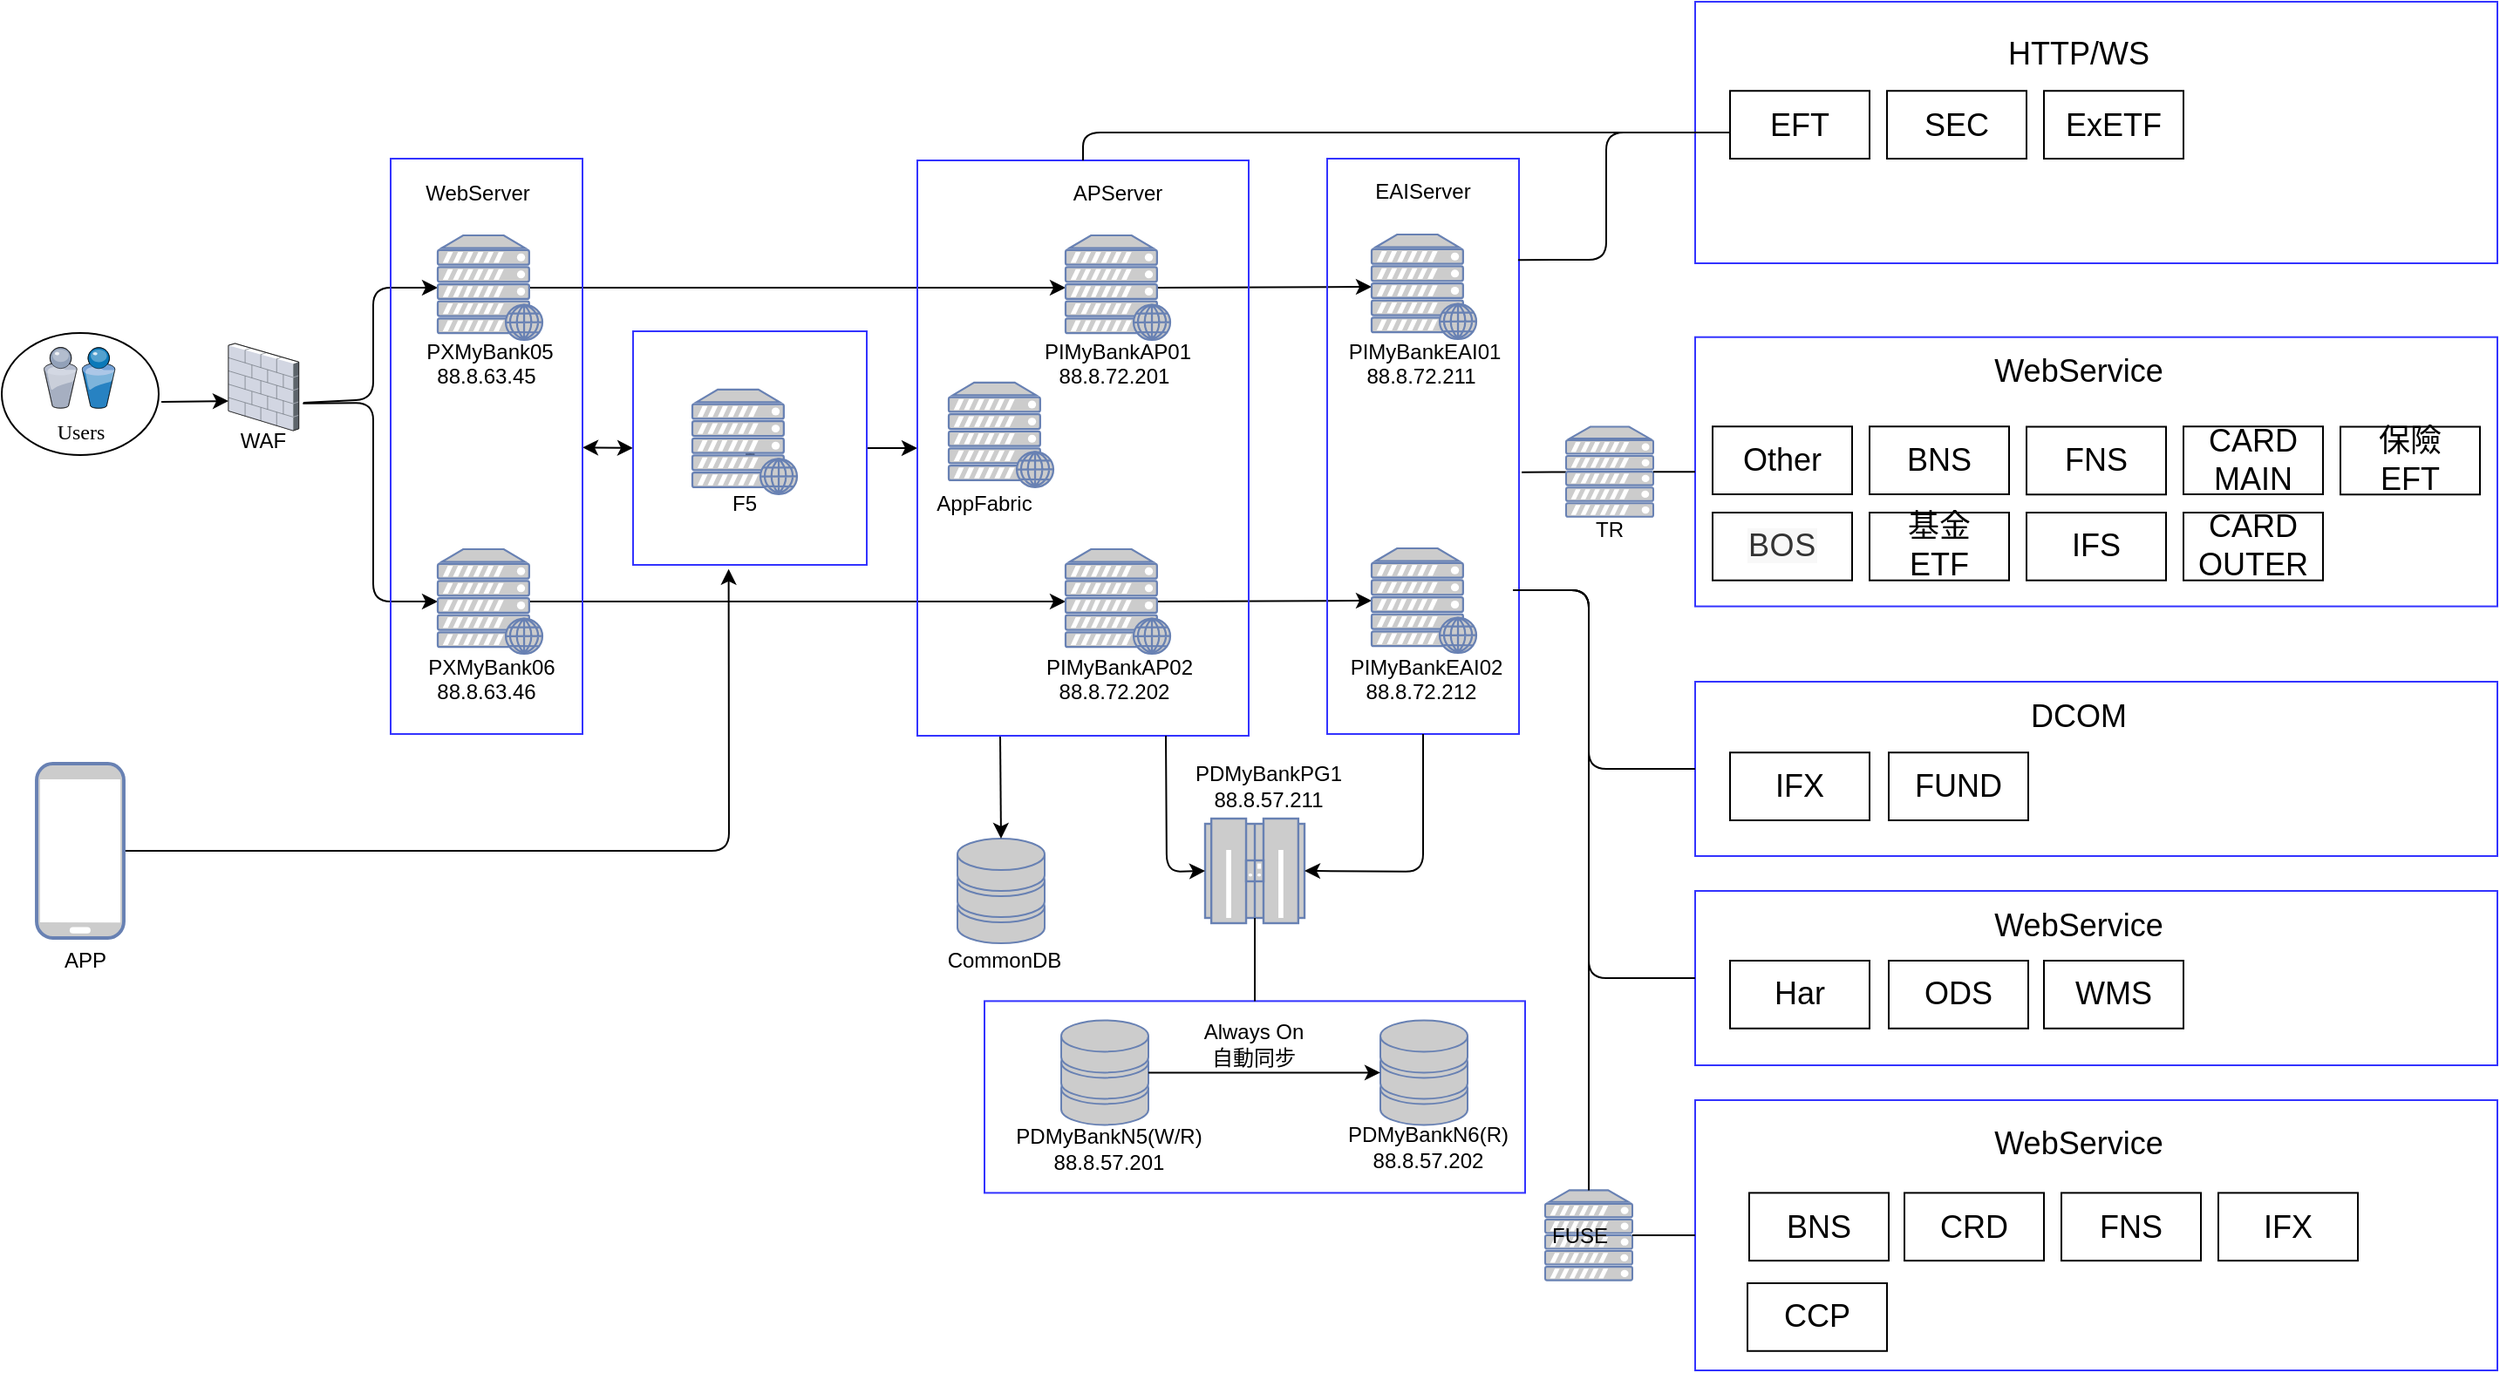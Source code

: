 <mxfile version="14.6.13" type="device"><diagram id="ca4-3KPYzPScdb07qk_7" name="架構圖"><mxGraphModel dx="517" dy="1234" grid="1" gridSize="10" guides="1" tooltips="1" connect="1" arrows="1" fold="1" page="1" pageScale="1" pageWidth="1100" pageHeight="850" background="none" math="0" shadow="0"><root><mxCell id="0"/><mxCell id="1" parent="0"/><mxCell id="9fuYJm-HqFPX96qN4TvZ-7" value="" style="group" parent="1" vertex="1" connectable="0"><mxGeometry x="10" y="-605" width="90" height="70" as="geometry"/></mxCell><mxCell id="9fuYJm-HqFPX96qN4TvZ-1" value="" style="ellipse;whiteSpace=wrap;html=1;rounded=0;shadow=0;comic=0;strokeWidth=1;fontFamily=Verdana;" parent="9fuYJm-HqFPX96qN4TvZ-7" vertex="1"><mxGeometry width="90" height="70" as="geometry"/></mxCell><mxCell id="9fuYJm-HqFPX96qN4TvZ-2" value="Users" style="verticalLabelPosition=bottom;aspect=fixed;html=1;verticalAlign=top;strokeColor=none;shape=mxgraph.citrix.users;rounded=0;shadow=0;comic=0;fontFamily=Verdana;" parent="9fuYJm-HqFPX96qN4TvZ-7" vertex="1"><mxGeometry x="24.085" y="8.298" width="40.88" height="34.859" as="geometry"/></mxCell><mxCell id="EtB4GabZAlz10jmlGx-j-17" value="" style="endArrow=classic;html=1;exitX=1.017;exitY=0.564;exitDx=0;exitDy=0;exitPerimeter=0;" parent="1" source="9fuYJm-HqFPX96qN4TvZ-1" edge="1"><mxGeometry width="50" height="50" relative="1" as="geometry"><mxPoint x="110" y="-564" as="sourcePoint"/><mxPoint x="140" y="-566" as="targetPoint"/></mxGeometry></mxCell><mxCell id="z0o8MMnJ5q1wdeG9V6vi-1" value="" style="endArrow=classic;html=1;entryX=0;entryY=0.5;entryDx=0;entryDy=0;entryPerimeter=0;exitX=1.058;exitY=0.687;exitDx=0;exitDy=0;exitPerimeter=0;" parent="1" edge="1"><mxGeometry width="50" height="50" relative="1" as="geometry"><mxPoint x="182.669" y="-564.65" as="sourcePoint"/><mxPoint x="260" y="-451" as="targetPoint"/><Array as="points"><mxPoint x="223" y="-565"/><mxPoint x="223" y="-495"/><mxPoint x="223" y="-451"/></Array></mxGeometry></mxCell><mxCell id="z0o8MMnJ5q1wdeG9V6vi-2" value="" style="endArrow=classic;html=1;entryX=0;entryY=0.5;entryDx=0;entryDy=0;entryPerimeter=0;" parent="1" target="9fuYJm-HqFPX96qN4TvZ-5" edge="1"><mxGeometry width="50" height="50" relative="1" as="geometry"><mxPoint x="183" y="-565" as="sourcePoint"/><mxPoint x="563" y="-495" as="targetPoint"/><Array as="points"><mxPoint x="223" y="-567"/><mxPoint x="223" y="-631"/></Array></mxGeometry></mxCell><mxCell id="z0o8MMnJ5q1wdeG9V6vi-3" value="" style="endArrow=classic;html=1;exitX=0.88;exitY=0.5;exitDx=0;exitDy=0;exitPerimeter=0;" parent="1" source="9fuYJm-HqFPX96qN4TvZ-5" target="EtB4GabZAlz10jmlGx-j-10" edge="1"><mxGeometry width="50" height="50" relative="1" as="geometry"><mxPoint x="323" y="-633" as="sourcePoint"/><mxPoint x="393" y="-625" as="targetPoint"/></mxGeometry></mxCell><mxCell id="z0o8MMnJ5q1wdeG9V6vi-4" value="" style="endArrow=classic;html=1;exitX=0.88;exitY=0.5;exitDx=0;exitDy=0;exitPerimeter=0;" parent="1" source="9fuYJm-HqFPX96qN4TvZ-6" target="EtB4GabZAlz10jmlGx-j-14" edge="1"><mxGeometry width="50" height="50" relative="1" as="geometry"><mxPoint x="513" y="-477" as="sourcePoint"/><mxPoint x="563" y="-527" as="targetPoint"/></mxGeometry></mxCell><mxCell id="z0o8MMnJ5q1wdeG9V6vi-32" value="" style="group" parent="1" vertex="1" connectable="0"><mxGeometry x="233" y="-705" width="110" height="330" as="geometry"/></mxCell><mxCell id="EtB4GabZAlz10jmlGx-j-4" value="" style="group" parent="z0o8MMnJ5q1wdeG9V6vi-32" vertex="1" connectable="0"><mxGeometry x="12" y="44" width="90" height="95" as="geometry"/></mxCell><mxCell id="9fuYJm-HqFPX96qN4TvZ-5" value="" style="fontColor=#0066CC;verticalAlign=top;verticalLabelPosition=bottom;labelPosition=center;align=center;html=1;outlineConnect=0;fillColor=#CCCCCC;strokeColor=#6881B3;gradientColor=none;gradientDirection=north;strokeWidth=2;shape=mxgraph.networks.web_server;" parent="EtB4GabZAlz10jmlGx-j-4" vertex="1"><mxGeometry x="15" width="60" height="60" as="geometry"/></mxCell><mxCell id="EtB4GabZAlz10jmlGx-j-2" value="PXMyBank05" style="text;html=1;strokeColor=none;fillColor=none;align=center;verticalAlign=middle;whiteSpace=wrap;rounded=0;" parent="EtB4GabZAlz10jmlGx-j-4" vertex="1"><mxGeometry y="57" width="90" height="20" as="geometry"/></mxCell><mxCell id="EtB4GabZAlz10jmlGx-j-3" value="88.8.63.45" style="text;html=1;strokeColor=none;fillColor=none;align=center;verticalAlign=middle;whiteSpace=wrap;rounded=0;" parent="EtB4GabZAlz10jmlGx-j-4" vertex="1"><mxGeometry x="8" y="71" width="70" height="20" as="geometry"/></mxCell><mxCell id="EtB4GabZAlz10jmlGx-j-8" value="" style="group" parent="z0o8MMnJ5q1wdeG9V6vi-32" vertex="1" connectable="0"><mxGeometry x="15" y="224" width="83" height="92" as="geometry"/></mxCell><mxCell id="9fuYJm-HqFPX96qN4TvZ-6" value="" style="fontColor=#0066CC;verticalAlign=top;verticalLabelPosition=bottom;labelPosition=center;align=center;html=1;outlineConnect=0;fillColor=#CCCCCC;strokeColor=#6881B3;gradientColor=none;gradientDirection=north;strokeWidth=2;shape=mxgraph.networks.web_server;" parent="EtB4GabZAlz10jmlGx-j-8" vertex="1"><mxGeometry x="12" width="60" height="60" as="geometry"/></mxCell><mxCell id="EtB4GabZAlz10jmlGx-j-6" value="PXMyBank06" style="text;html=1;strokeColor=none;fillColor=none;align=center;verticalAlign=middle;whiteSpace=wrap;rounded=0;" parent="EtB4GabZAlz10jmlGx-j-8" vertex="1"><mxGeometry x="3" y="58" width="80" height="20" as="geometry"/></mxCell><mxCell id="EtB4GabZAlz10jmlGx-j-7" value="88.8.63.46" style="text;html=1;strokeColor=none;fillColor=none;align=center;verticalAlign=middle;whiteSpace=wrap;rounded=0;" parent="EtB4GabZAlz10jmlGx-j-8" vertex="1"><mxGeometry y="72" width="80" height="20" as="geometry"/></mxCell><mxCell id="z0o8MMnJ5q1wdeG9V6vi-8" value="WebServer" style="text;html=1;strokeColor=none;fillColor=none;align=center;verticalAlign=middle;whiteSpace=wrap;rounded=0;" parent="z0o8MMnJ5q1wdeG9V6vi-32" vertex="1"><mxGeometry x="30" y="10" width="40" height="20" as="geometry"/></mxCell><mxCell id="z0o8MMnJ5q1wdeG9V6vi-38" value="" style="group" parent="1" vertex="1" connectable="0"><mxGeometry x="558" y="-315" width="50" height="80" as="geometry"/></mxCell><mxCell id="z0o8MMnJ5q1wdeG9V6vi-39" value="" style="fontColor=#0066CC;verticalAlign=top;verticalLabelPosition=bottom;labelPosition=center;align=center;html=1;outlineConnect=0;fillColor=#CCCCCC;strokeColor=#6881B3;gradientColor=none;gradientDirection=north;strokeWidth=2;shape=mxgraph.networks.storage;" parent="z0o8MMnJ5q1wdeG9V6vi-38" vertex="1"><mxGeometry width="50" height="60" as="geometry"/></mxCell><mxCell id="z0o8MMnJ5q1wdeG9V6vi-40" value="CommonDB" style="text;html=1;strokeColor=none;fillColor=none;align=center;verticalAlign=middle;whiteSpace=wrap;rounded=0;" parent="z0o8MMnJ5q1wdeG9V6vi-38" vertex="1"><mxGeometry x="7" y="60" width="40" height="20" as="geometry"/></mxCell><mxCell id="z0o8MMnJ5q1wdeG9V6vi-42" value="" style="endArrow=classic;html=1;exitX=0.25;exitY=1;exitDx=0;exitDy=0;entryX=0.5;entryY=0;entryDx=0;entryDy=0;entryPerimeter=0;" parent="1" source="z0o8MMnJ5q1wdeG9V6vi-69" target="z0o8MMnJ5q1wdeG9V6vi-39" edge="1"><mxGeometry width="50" height="50" relative="1" as="geometry"><mxPoint x="622.5" y="-375" as="sourcePoint"/><mxPoint x="685" y="-335" as="targetPoint"/></mxGeometry></mxCell><mxCell id="z0o8MMnJ5q1wdeG9V6vi-55" value="" style="endArrow=classic;html=1;exitX=1;exitY=0.5;exitDx=0;exitDy=0;exitPerimeter=0;entryX=0.409;entryY=1.018;entryDx=0;entryDy=0;entryPerimeter=0;" parent="1" source="z0o8MMnJ5q1wdeG9V6vi-33" target="z0o8MMnJ5q1wdeG9V6vi-53" edge="1"><mxGeometry width="50" height="50" relative="1" as="geometry"><mxPoint x="163" y="-765" as="sourcePoint"/><mxPoint x="543" y="-475" as="targetPoint"/><Array as="points"><mxPoint x="427" y="-308"/></Array></mxGeometry></mxCell><mxCell id="z0o8MMnJ5q1wdeG9V6vi-58" value="" style="endArrow=classic;startArrow=classic;html=1;entryX=0;entryY=0.5;entryDx=0;entryDy=0;" parent="1" source="z0o8MMnJ5q1wdeG9V6vi-7" target="z0o8MMnJ5q1wdeG9V6vi-53" edge="1"><mxGeometry width="50" height="50" relative="1" as="geometry"><mxPoint x="383" y="-715" as="sourcePoint"/><mxPoint x="223" y="-305" as="targetPoint"/></mxGeometry></mxCell><mxCell id="z0o8MMnJ5q1wdeG9V6vi-63" value="" style="group" parent="1" vertex="1" connectable="0"><mxGeometry x="30" y="-358" width="50" height="123" as="geometry"/></mxCell><mxCell id="z0o8MMnJ5q1wdeG9V6vi-33" value="" style="fontColor=#0066CC;verticalAlign=top;verticalLabelPosition=bottom;labelPosition=center;align=center;html=1;outlineConnect=0;fillColor=#CCCCCC;strokeColor=#6881B3;gradientColor=none;gradientDirection=north;strokeWidth=2;shape=mxgraph.networks.mobile;" parent="z0o8MMnJ5q1wdeG9V6vi-63" vertex="1"><mxGeometry width="50" height="100" as="geometry"/></mxCell><mxCell id="z0o8MMnJ5q1wdeG9V6vi-62" value="APP" style="text;html=1;strokeColor=none;fillColor=none;align=center;verticalAlign=middle;whiteSpace=wrap;rounded=0;" parent="z0o8MMnJ5q1wdeG9V6vi-63" vertex="1"><mxGeometry x="8" y="103" width="40" height="20" as="geometry"/></mxCell><mxCell id="z0o8MMnJ5q1wdeG9V6vi-7" value="" style="rounded=0;whiteSpace=wrap;html=1;fillColor=none;strokeColor=#3333FF;" parent="1" vertex="1"><mxGeometry x="233" y="-705" width="110" height="330" as="geometry"/></mxCell><mxCell id="z0o8MMnJ5q1wdeG9V6vi-66" value="" style="endArrow=classic;html=1;exitX=0.88;exitY=0.5;exitDx=0;exitDy=0;exitPerimeter=0;entryX=0;entryY=0.5;entryDx=0;entryDy=0;entryPerimeter=0;" parent="1" source="EtB4GabZAlz10jmlGx-j-10" target="z0o8MMnJ5q1wdeG9V6vi-44" edge="1"><mxGeometry width="50" height="50" relative="1" as="geometry"><mxPoint x="724.96" y="-624.91" as="sourcePoint"/><mxPoint x="835" y="-625" as="targetPoint"/></mxGeometry></mxCell><mxCell id="z0o8MMnJ5q1wdeG9V6vi-68" value="" style="endArrow=classic;html=1;exitX=0.88;exitY=0.5;exitDx=0;exitDy=0;exitPerimeter=0;entryX=0;entryY=0.5;entryDx=0;entryDy=0;entryPerimeter=0;" parent="1" source="EtB4GabZAlz10jmlGx-j-14" target="z0o8MMnJ5q1wdeG9V6vi-48" edge="1"><mxGeometry width="50" height="50" relative="1" as="geometry"><mxPoint x="725" y="-475" as="sourcePoint"/><mxPoint x="775" y="-525" as="targetPoint"/></mxGeometry></mxCell><mxCell id="z0o8MMnJ5q1wdeG9V6vi-72" value="" style="group" parent="1" vertex="1" connectable="0"><mxGeometry x="770" y="-705" width="110" height="330" as="geometry"/></mxCell><mxCell id="z0o8MMnJ5q1wdeG9V6vi-43" value="" style="group" parent="z0o8MMnJ5q1wdeG9V6vi-72" vertex="1" connectable="0"><mxGeometry x="10.5" y="43.5" width="90" height="95" as="geometry"/></mxCell><mxCell id="z0o8MMnJ5q1wdeG9V6vi-44" value="" style="fontColor=#0066CC;verticalAlign=top;verticalLabelPosition=bottom;labelPosition=center;align=center;html=1;outlineConnect=0;fillColor=#CCCCCC;strokeColor=#6881B3;gradientColor=none;gradientDirection=north;strokeWidth=2;shape=mxgraph.networks.web_server;" parent="z0o8MMnJ5q1wdeG9V6vi-43" vertex="1"><mxGeometry x="15" width="60" height="60" as="geometry"/></mxCell><mxCell id="z0o8MMnJ5q1wdeG9V6vi-45" value="PIMyBankEAI01" style="text;html=1;strokeColor=none;fillColor=none;align=center;verticalAlign=middle;whiteSpace=wrap;rounded=0;" parent="z0o8MMnJ5q1wdeG9V6vi-43" vertex="1"><mxGeometry y="57" width="90" height="20" as="geometry"/></mxCell><mxCell id="z0o8MMnJ5q1wdeG9V6vi-46" value="88.8.72.211" style="text;html=1;strokeColor=none;fillColor=none;align=center;verticalAlign=middle;whiteSpace=wrap;rounded=0;" parent="z0o8MMnJ5q1wdeG9V6vi-43" vertex="1"><mxGeometry x="8" y="71" width="70" height="20" as="geometry"/></mxCell><mxCell id="z0o8MMnJ5q1wdeG9V6vi-47" value="" style="group" parent="z0o8MMnJ5q1wdeG9V6vi-72" vertex="1" connectable="0"><mxGeometry x="13.5" y="223.5" width="83" height="92" as="geometry"/></mxCell><mxCell id="z0o8MMnJ5q1wdeG9V6vi-48" value="" style="fontColor=#0066CC;verticalAlign=top;verticalLabelPosition=bottom;labelPosition=center;align=center;html=1;outlineConnect=0;fillColor=#CCCCCC;strokeColor=#6881B3;gradientColor=none;gradientDirection=north;strokeWidth=2;shape=mxgraph.networks.web_server;" parent="z0o8MMnJ5q1wdeG9V6vi-47" vertex="1"><mxGeometry x="12" width="60" height="60" as="geometry"/></mxCell><mxCell id="z0o8MMnJ5q1wdeG9V6vi-49" value="PIMyBankEAI02" style="text;html=1;strokeColor=none;fillColor=none;align=center;verticalAlign=middle;whiteSpace=wrap;rounded=0;" parent="z0o8MMnJ5q1wdeG9V6vi-47" vertex="1"><mxGeometry x="3" y="58" width="80" height="20" as="geometry"/></mxCell><mxCell id="z0o8MMnJ5q1wdeG9V6vi-50" value="88.8.72.212" style="text;html=1;strokeColor=none;fillColor=none;align=center;verticalAlign=middle;whiteSpace=wrap;rounded=0;" parent="z0o8MMnJ5q1wdeG9V6vi-47" vertex="1"><mxGeometry y="72" width="80" height="20" as="geometry"/></mxCell><mxCell id="z0o8MMnJ5q1wdeG9V6vi-52" value="EAIServer" style="text;html=1;strokeColor=none;fillColor=none;align=center;verticalAlign=middle;whiteSpace=wrap;rounded=0;" parent="z0o8MMnJ5q1wdeG9V6vi-72" vertex="1"><mxGeometry x="35" y="8.5" width="40" height="20" as="geometry"/></mxCell><mxCell id="z0o8MMnJ5q1wdeG9V6vi-71" value="" style="rounded=0;whiteSpace=wrap;html=1;strokeColor=#3333FF;fillColor=none;" parent="z0o8MMnJ5q1wdeG9V6vi-72" vertex="1"><mxGeometry width="110" height="330" as="geometry"/></mxCell><mxCell id="z0o8MMnJ5q1wdeG9V6vi-76" value="" style="group" parent="1" vertex="1" connectable="0"><mxGeometry x="140" y="-599" width="40.33" height="66" as="geometry"/></mxCell><mxCell id="z0o8MMnJ5q1wdeG9V6vi-75" value="" style="verticalLabelPosition=bottom;aspect=fixed;html=1;verticalAlign=top;strokeColor=none;align=center;outlineConnect=0;shape=mxgraph.citrix.firewall;fillColor=none;" parent="z0o8MMnJ5q1wdeG9V6vi-76" vertex="1"><mxGeometry width="40.33" height="50" as="geometry"/></mxCell><mxCell id="EtB4GabZAlz10jmlGx-j-1" value="WAF" style="text;html=1;strokeColor=none;fillColor=none;align=center;verticalAlign=middle;whiteSpace=wrap;rounded=0;" parent="z0o8MMnJ5q1wdeG9V6vi-76" vertex="1"><mxGeometry x="0.33" y="46" width="40" height="20" as="geometry"/></mxCell><mxCell id="z0o8MMnJ5q1wdeG9V6vi-77" value="" style="endArrow=classic;html=1;exitX=1;exitY=0.5;exitDx=0;exitDy=0;entryX=0;entryY=0.5;entryDx=0;entryDy=0;" parent="1" source="z0o8MMnJ5q1wdeG9V6vi-53" target="z0o8MMnJ5q1wdeG9V6vi-69" edge="1"><mxGeometry width="50" height="50" relative="1" as="geometry"><mxPoint x="546" y="-540" as="sourcePoint"/><mxPoint x="442" y="-295" as="targetPoint"/></mxGeometry></mxCell><mxCell id="EtB4GabZAlz10jmlGx-j-9" value="" style="group" parent="1" vertex="1" connectable="0"><mxGeometry x="605" y="-661" width="90" height="95" as="geometry"/></mxCell><mxCell id="EtB4GabZAlz10jmlGx-j-10" value="" style="fontColor=#0066CC;verticalAlign=top;verticalLabelPosition=bottom;labelPosition=center;align=center;html=1;outlineConnect=0;fillColor=#CCCCCC;strokeColor=#6881B3;gradientColor=none;gradientDirection=north;strokeWidth=2;shape=mxgraph.networks.web_server;" parent="EtB4GabZAlz10jmlGx-j-9" vertex="1"><mxGeometry x="15" width="60" height="60" as="geometry"/></mxCell><mxCell id="EtB4GabZAlz10jmlGx-j-11" value="PIMyBankAP01&lt;br&gt;" style="text;html=1;strokeColor=none;fillColor=none;align=center;verticalAlign=middle;whiteSpace=wrap;rounded=0;" parent="EtB4GabZAlz10jmlGx-j-9" vertex="1"><mxGeometry y="57" width="90" height="20" as="geometry"/></mxCell><mxCell id="EtB4GabZAlz10jmlGx-j-12" value="88.8.72.201" style="text;html=1;strokeColor=none;fillColor=none;align=center;verticalAlign=middle;whiteSpace=wrap;rounded=0;" parent="EtB4GabZAlz10jmlGx-j-9" vertex="1"><mxGeometry x="8" y="71" width="70" height="20" as="geometry"/></mxCell><mxCell id="EtB4GabZAlz10jmlGx-j-13" value="" style="group" parent="1" vertex="1" connectable="0"><mxGeometry x="608" y="-481" width="83" height="92" as="geometry"/></mxCell><mxCell id="EtB4GabZAlz10jmlGx-j-14" value="" style="fontColor=#0066CC;verticalAlign=top;verticalLabelPosition=bottom;labelPosition=center;align=center;html=1;outlineConnect=0;fillColor=#CCCCCC;strokeColor=#6881B3;gradientColor=none;gradientDirection=north;strokeWidth=2;shape=mxgraph.networks.web_server;" parent="EtB4GabZAlz10jmlGx-j-13" vertex="1"><mxGeometry x="12" width="60" height="60" as="geometry"/></mxCell><mxCell id="EtB4GabZAlz10jmlGx-j-15" value="PIMyBankAP02" style="text;html=1;strokeColor=none;fillColor=none;align=center;verticalAlign=middle;whiteSpace=wrap;rounded=0;" parent="EtB4GabZAlz10jmlGx-j-13" vertex="1"><mxGeometry x="3" y="58" width="80" height="20" as="geometry"/></mxCell><mxCell id="EtB4GabZAlz10jmlGx-j-16" value="88.8.72.202" style="text;html=1;strokeColor=none;fillColor=none;align=center;verticalAlign=middle;whiteSpace=wrap;rounded=0;" parent="EtB4GabZAlz10jmlGx-j-13" vertex="1"><mxGeometry y="72" width="80" height="20" as="geometry"/></mxCell><mxCell id="z0o8MMnJ5q1wdeG9V6vi-10" value="APServer" style="text;html=1;strokeColor=none;fillColor=none;align=center;verticalAlign=middle;whiteSpace=wrap;rounded=0;" parent="1" vertex="1"><mxGeometry x="629.5" y="-695" width="40" height="20" as="geometry"/></mxCell><mxCell id="z0o8MMnJ5q1wdeG9V6vi-69" value="" style="rounded=0;whiteSpace=wrap;html=1;strokeColor=#3333FF;fillColor=none;" parent="1" vertex="1"><mxGeometry x="535" y="-704" width="190" height="330" as="geometry"/></mxCell><mxCell id="z0o8MMnJ5q1wdeG9V6vi-6" value="F5" style="text;html=1;strokeColor=none;fillColor=none;align=center;verticalAlign=middle;whiteSpace=wrap;rounded=0;" parent="1" vertex="1"><mxGeometry x="416" y="-516.62" width="40" height="20" as="geometry"/></mxCell><mxCell id="z0o8MMnJ5q1wdeG9V6vi-28" value="" style="fontColor=#0066CC;verticalAlign=top;verticalLabelPosition=bottom;labelPosition=center;align=center;html=1;outlineConnect=0;fillColor=#CCCCCC;strokeColor=#6881B3;gradientColor=none;gradientDirection=north;strokeWidth=2;shape=mxgraph.networks.web_server;" parent="1" vertex="1"><mxGeometry x="553" y="-576.62" width="60" height="60" as="geometry"/></mxCell><mxCell id="z0o8MMnJ5q1wdeG9V6vi-29" value="AppFabric" style="text;html=1;strokeColor=none;fillColor=none;align=center;verticalAlign=middle;whiteSpace=wrap;rounded=0;" parent="1" vertex="1"><mxGeometry x="542" y="-512.62" width="63" height="12" as="geometry"/></mxCell><mxCell id="z0o8MMnJ5q1wdeG9V6vi-53" value="1" style="whiteSpace=wrap;html=1;aspect=fixed;strokeColor=#3333FF;fillColor=none;" parent="1" vertex="1"><mxGeometry x="372" y="-606" width="134" height="134" as="geometry"/></mxCell><mxCell id="z0o8MMnJ5q1wdeG9V6vi-87" value="" style="fontColor=#0066CC;verticalAlign=top;verticalLabelPosition=bottom;labelPosition=center;align=center;html=1;outlineConnect=0;fillColor=#CCCCCC;strokeColor=#6881B3;gradientColor=none;gradientDirection=north;strokeWidth=2;shape=mxgraph.networks.web_server;" parent="1" vertex="1"><mxGeometry x="406" y="-572.62" width="60" height="60" as="geometry"/></mxCell><mxCell id="z0o8MMnJ5q1wdeG9V6vi-90" value="" style="fontColor=#0066CC;verticalAlign=top;verticalLabelPosition=bottom;labelPosition=center;align=center;html=1;outlineConnect=0;fillColor=#CCCCCC;strokeColor=#6881B3;gradientColor=none;gradientDirection=north;strokeWidth=2;shape=mxgraph.networks.mainframe;" parent="1" vertex="1"><mxGeometry x="700" y="-326.5" width="57" height="60" as="geometry"/></mxCell><mxCell id="z0o8MMnJ5q1wdeG9V6vi-91" value="" style="endArrow=classic;html=1;exitX=0.75;exitY=1;exitDx=0;exitDy=0;entryX=0;entryY=0.5;entryDx=0;entryDy=0;entryPerimeter=0;" parent="1" source="z0o8MMnJ5q1wdeG9V6vi-69" target="z0o8MMnJ5q1wdeG9V6vi-90" edge="1"><mxGeometry width="50" height="50" relative="1" as="geometry"><mxPoint x="772" y="-265" as="sourcePoint"/><mxPoint x="822" y="-315" as="targetPoint"/><Array as="points"><mxPoint x="678" y="-296"/></Array></mxGeometry></mxCell><mxCell id="z0o8MMnJ5q1wdeG9V6vi-94" value="PDMyBankPG1&lt;br&gt;88.8.57.211" style="text;html=1;strokeColor=none;fillColor=none;align=center;verticalAlign=middle;whiteSpace=wrap;rounded=0;" parent="1" vertex="1"><mxGeometry x="703" y="-354.94" width="67" height="20" as="geometry"/></mxCell><mxCell id="z0o8MMnJ5q1wdeG9V6vi-95" value="" style="endArrow=classic;html=1;exitX=0.5;exitY=1;exitDx=0;exitDy=0;entryX=1;entryY=0.5;entryDx=0;entryDy=0;entryPerimeter=0;" parent="1" source="z0o8MMnJ5q1wdeG9V6vi-71" target="z0o8MMnJ5q1wdeG9V6vi-90" edge="1"><mxGeometry width="50" height="50" relative="1" as="geometry"><mxPoint x="892" y="-255" as="sourcePoint"/><mxPoint x="942" y="-305" as="targetPoint"/><Array as="points"><mxPoint x="825" y="-296"/></Array></mxGeometry></mxCell><mxCell id="z0o8MMnJ5q1wdeG9V6vi-101" value="" style="group" parent="1" vertex="1" connectable="0"><mxGeometry x="573.5" y="-221.81" width="310" height="110" as="geometry"/></mxCell><mxCell id="z0o8MMnJ5q1wdeG9V6vi-83" value="" style="fontColor=#0066CC;verticalAlign=top;verticalLabelPosition=bottom;labelPosition=center;align=center;html=1;outlineConnect=0;fillColor=#CCCCCC;strokeColor=#6881B3;gradientColor=none;gradientDirection=north;strokeWidth=2;shape=mxgraph.networks.storage;" parent="z0o8MMnJ5q1wdeG9V6vi-101" vertex="1"><mxGeometry x="44" y="11" width="50" height="60" as="geometry"/></mxCell><mxCell id="z0o8MMnJ5q1wdeG9V6vi-84" value="PDMyBankN5(W/R)&lt;br&gt;88.8.57.201" style="text;html=1;strokeColor=none;fillColor=none;align=center;verticalAlign=middle;whiteSpace=wrap;rounded=0;" parent="z0o8MMnJ5q1wdeG9V6vi-101" vertex="1"><mxGeometry x="51" y="75" width="40" height="20" as="geometry"/></mxCell><mxCell id="z0o8MMnJ5q1wdeG9V6vi-85" value="" style="fontColor=#0066CC;verticalAlign=top;verticalLabelPosition=bottom;labelPosition=center;align=center;html=1;outlineConnect=0;fillColor=#CCCCCC;strokeColor=#6881B3;gradientColor=none;gradientDirection=north;strokeWidth=2;shape=mxgraph.networks.storage;" parent="z0o8MMnJ5q1wdeG9V6vi-101" vertex="1"><mxGeometry x="227" y="11" width="50" height="60" as="geometry"/></mxCell><mxCell id="z0o8MMnJ5q1wdeG9V6vi-86" value="PDMyBankN6(R)&lt;br&gt;88.8.57.202" style="text;html=1;strokeColor=none;fillColor=none;align=center;verticalAlign=middle;whiteSpace=wrap;rounded=0;" parent="z0o8MMnJ5q1wdeG9V6vi-101" vertex="1"><mxGeometry x="234" y="74" width="40" height="20" as="geometry"/></mxCell><mxCell id="z0o8MMnJ5q1wdeG9V6vi-98" value="" style="endArrow=classic;html=1;entryX=0;entryY=0.5;entryDx=0;entryDy=0;entryPerimeter=0;exitX=1;exitY=0.5;exitDx=0;exitDy=0;exitPerimeter=0;" parent="z0o8MMnJ5q1wdeG9V6vi-101" source="z0o8MMnJ5q1wdeG9V6vi-83" target="z0o8MMnJ5q1wdeG9V6vi-85" edge="1"><mxGeometry width="50" height="50" relative="1" as="geometry"><mxPoint x="-51" y="110" as="sourcePoint"/><mxPoint x="-1" y="60" as="targetPoint"/></mxGeometry></mxCell><mxCell id="z0o8MMnJ5q1wdeG9V6vi-99" value="Always On&lt;br&gt;自動同步" style="text;html=1;strokeColor=none;fillColor=none;align=center;verticalAlign=middle;whiteSpace=wrap;rounded=0;" parent="z0o8MMnJ5q1wdeG9V6vi-101" vertex="1"><mxGeometry x="114.5" y="15" width="80" height="20" as="geometry"/></mxCell><mxCell id="z0o8MMnJ5q1wdeG9V6vi-100" value="" style="rounded=0;whiteSpace=wrap;html=1;strokeColor=#3333FF;fillColor=none;" parent="z0o8MMnJ5q1wdeG9V6vi-101" vertex="1"><mxGeometry width="310" height="110" as="geometry"/></mxCell><mxCell id="z0o8MMnJ5q1wdeG9V6vi-102" value="" style="endArrow=none;html=1;entryX=0.5;entryY=0.95;entryDx=0;entryDy=0;entryPerimeter=0;exitX=0.5;exitY=0;exitDx=0;exitDy=0;" parent="1" source="z0o8MMnJ5q1wdeG9V6vi-100" target="z0o8MMnJ5q1wdeG9V6vi-90" edge="1"><mxGeometry width="50" height="50" relative="1" as="geometry"><mxPoint x="682" y="-225" as="sourcePoint"/><mxPoint x="732" y="-275" as="targetPoint"/></mxGeometry></mxCell><mxCell id="z0o8MMnJ5q1wdeG9V6vi-107" value="" style="endArrow=none;html=1;exitX=1.014;exitY=0.545;exitDx=0;exitDy=0;exitPerimeter=0;" parent="1" source="z0o8MMnJ5q1wdeG9V6vi-71" target="z0o8MMnJ5q1wdeG9V6vi-103" edge="1"><mxGeometry width="50" height="50" relative="1" as="geometry"><mxPoint x="953" y="-505" as="sourcePoint"/><mxPoint x="983" y="-455" as="targetPoint"/></mxGeometry></mxCell><mxCell id="z0o8MMnJ5q1wdeG9V6vi-108" value="" style="group" parent="1" vertex="1" connectable="0"><mxGeometry x="907" y="-551.24" width="50" height="69.24" as="geometry"/></mxCell><mxCell id="z0o8MMnJ5q1wdeG9V6vi-103" value="" style="fontColor=#0066CC;verticalAlign=top;verticalLabelPosition=bottom;labelPosition=center;align=center;html=1;outlineConnect=0;fillColor=#CCCCCC;strokeColor=#6881B3;gradientColor=none;gradientDirection=north;strokeWidth=2;shape=mxgraph.networks.server;" parent="z0o8MMnJ5q1wdeG9V6vi-108" vertex="1"><mxGeometry width="50" height="51.62" as="geometry"/></mxCell><mxCell id="z0o8MMnJ5q1wdeG9V6vi-106" value="TR" style="text;html=1;strokeColor=none;fillColor=none;align=center;verticalAlign=middle;whiteSpace=wrap;rounded=0;" parent="z0o8MMnJ5q1wdeG9V6vi-108" vertex="1"><mxGeometry x="5" y="49.24" width="40" height="20" as="geometry"/></mxCell><mxCell id="z0o8MMnJ5q1wdeG9V6vi-109" value="" style="rounded=0;whiteSpace=wrap;html=1;strokeColor=#3333FF;fillColor=none;fontSize=18;" parent="1" vertex="1"><mxGeometry x="981" y="-602.64" width="460" height="154.43" as="geometry"/></mxCell><mxCell id="z0o8MMnJ5q1wdeG9V6vi-110" value="" style="endArrow=none;html=1;exitX=1;exitY=0.5;exitDx=0;exitDy=0;exitPerimeter=0;entryX=0;entryY=0.5;entryDx=0;entryDy=0;fontSize=18;" parent="1" source="z0o8MMnJ5q1wdeG9V6vi-103" target="z0o8MMnJ5q1wdeG9V6vi-109" edge="1"><mxGeometry width="50" height="50" relative="1" as="geometry"><mxPoint x="967" y="-389" as="sourcePoint"/><mxPoint x="1017" y="-439" as="targetPoint"/></mxGeometry></mxCell><mxCell id="z0o8MMnJ5q1wdeG9V6vi-111" value="WebService" style="text;html=1;strokeColor=none;fillColor=none;align=center;verticalAlign=middle;whiteSpace=wrap;rounded=0;fontSize=18;" parent="1" vertex="1"><mxGeometry x="1151" y="-592.62" width="100" height="20" as="geometry"/></mxCell><mxCell id="z0o8MMnJ5q1wdeG9V6vi-112" value="" style="rounded=0;whiteSpace=wrap;html=1;strokeColor=#3333FF;fillColor=none;fontSize=18;" parent="1" vertex="1"><mxGeometry x="981" y="-405" width="460" height="100" as="geometry"/></mxCell><mxCell id="z0o8MMnJ5q1wdeG9V6vi-113" value="DCOM" style="text;html=1;strokeColor=none;fillColor=none;align=center;verticalAlign=middle;whiteSpace=wrap;rounded=0;fontSize=18;" parent="1" vertex="1"><mxGeometry x="1151" y="-395" width="100" height="20" as="geometry"/></mxCell><mxCell id="z0o8MMnJ5q1wdeG9V6vi-114" value="" style="endArrow=none;html=1;fontSize=18;exitX=1;exitY=0.75;exitDx=0;exitDy=0;entryX=0;entryY=0.5;entryDx=0;entryDy=0;edgeStyle=orthogonalEdgeStyle;rounded=1;" parent="1" source="z0o8MMnJ5q1wdeG9V6vi-71" target="z0o8MMnJ5q1wdeG9V6vi-112" edge="1"><mxGeometry width="50" height="50" relative="1" as="geometry"><mxPoint x="963" y="-305" as="sourcePoint"/><mxPoint x="1013" y="-355" as="targetPoint"/><Array as="points"><mxPoint x="920" y="-458"/><mxPoint x="920" y="-355"/></Array></mxGeometry></mxCell><mxCell id="z0o8MMnJ5q1wdeG9V6vi-115" value="" style="rounded=0;whiteSpace=wrap;html=1;strokeColor=#3333FF;fillColor=none;fontSize=18;" parent="1" vertex="1"><mxGeometry x="981" y="-285" width="460" height="100" as="geometry"/></mxCell><mxCell id="z0o8MMnJ5q1wdeG9V6vi-116" value="WebService" style="text;html=1;strokeColor=none;fillColor=none;align=center;verticalAlign=middle;whiteSpace=wrap;rounded=0;fontSize=18;" parent="1" vertex="1"><mxGeometry x="1151" y="-275" width="100" height="20" as="geometry"/></mxCell><mxCell id="z0o8MMnJ5q1wdeG9V6vi-117" value="" style="endArrow=none;html=1;fontSize=18;exitX=1;exitY=0.75;exitDx=0;exitDy=0;entryX=0;entryY=0.5;entryDx=0;entryDy=0;edgeStyle=orthogonalEdgeStyle;" parent="1" source="z0o8MMnJ5q1wdeG9V6vi-71" target="z0o8MMnJ5q1wdeG9V6vi-115" edge="1"><mxGeometry width="50" height="50" relative="1" as="geometry"><mxPoint x="1013" y="-175" as="sourcePoint"/><mxPoint x="1063" y="-225" as="targetPoint"/><Array as="points"><mxPoint x="920" y="-458"/><mxPoint x="920" y="-235"/></Array></mxGeometry></mxCell><mxCell id="z0o8MMnJ5q1wdeG9V6vi-118" value="" style="rounded=0;whiteSpace=wrap;html=1;strokeColor=#3333FF;fillColor=none;fontSize=18;" parent="1" vertex="1"><mxGeometry x="981" y="-795" width="460" height="150" as="geometry"/></mxCell><mxCell id="z0o8MMnJ5q1wdeG9V6vi-119" value="HTTP/WS" style="text;html=1;strokeColor=none;fillColor=none;align=center;verticalAlign=middle;whiteSpace=wrap;rounded=0;fontSize=18;" parent="1" vertex="1"><mxGeometry x="1121" y="-775" width="160" height="20" as="geometry"/></mxCell><mxCell id="z0o8MMnJ5q1wdeG9V6vi-120" value="" style="endArrow=none;html=1;fontSize=18;exitX=0.5;exitY=0;exitDx=0;exitDy=0;entryX=0;entryY=0.5;entryDx=0;entryDy=0;" parent="1" source="z0o8MMnJ5q1wdeG9V6vi-69" target="z0o8MMnJ5q1wdeG9V6vi-118" edge="1"><mxGeometry width="50" height="50" relative="1" as="geometry"><mxPoint x="633" y="-815" as="sourcePoint"/><mxPoint x="683" y="-865" as="targetPoint"/><Array as="points"><mxPoint x="630" y="-720"/></Array></mxGeometry></mxCell><mxCell id="z0o8MMnJ5q1wdeG9V6vi-121" value="" style="endArrow=none;html=1;fontSize=18;exitX=0.995;exitY=0.176;exitDx=0;exitDy=0;exitPerimeter=0;entryX=0;entryY=0.5;entryDx=0;entryDy=0;" parent="1" source="z0o8MMnJ5q1wdeG9V6vi-71" target="z0o8MMnJ5q1wdeG9V6vi-118" edge="1"><mxGeometry width="50" height="50" relative="1" as="geometry"><mxPoint x="993" y="-615" as="sourcePoint"/><mxPoint x="1043" y="-675" as="targetPoint"/><Array as="points"><mxPoint x="930" y="-647"/><mxPoint x="930" y="-720"/><mxPoint x="1023" y="-720"/></Array></mxGeometry></mxCell><mxCell id="g6wEA-U3UGHdNdhGlmkA-1" value="" style="group" parent="1" vertex="1" connectable="0"><mxGeometry x="900" y="-122.12" width="50" height="69.24" as="geometry"/></mxCell><mxCell id="g6wEA-U3UGHdNdhGlmkA-2" value="" style="fontColor=#0066CC;verticalAlign=top;verticalLabelPosition=bottom;labelPosition=center;align=center;html=1;outlineConnect=0;fillColor=#CCCCCC;strokeColor=#6881B3;gradientColor=none;gradientDirection=north;strokeWidth=2;shape=mxgraph.networks.server;" parent="g6wEA-U3UGHdNdhGlmkA-1" vertex="1"><mxGeometry x="-5" y="8.81" width="50" height="51.62" as="geometry"/></mxCell><mxCell id="g6wEA-U3UGHdNdhGlmkA-3" value="FUSE" style="text;html=1;strokeColor=none;fillColor=none;align=center;verticalAlign=middle;whiteSpace=wrap;rounded=0;" parent="g6wEA-U3UGHdNdhGlmkA-1" vertex="1"><mxGeometry x="-5" y="24.62" width="40" height="20" as="geometry"/></mxCell><mxCell id="g6wEA-U3UGHdNdhGlmkA-6" value="" style="endArrow=none;html=1;exitX=1;exitY=0.75;exitDx=0;exitDy=0;edgeStyle=orthogonalEdgeStyle;entryX=0.5;entryY=0;entryDx=0;entryDy=0;entryPerimeter=0;" parent="1" target="g6wEA-U3UGHdNdhGlmkA-2" edge="1"><mxGeometry width="50" height="50" relative="1" as="geometry"><mxPoint x="876.5" y="-457.5" as="sourcePoint"/><mxPoint x="945" y="50" as="targetPoint"/><Array as="points"><mxPoint x="920" y="-458"/><mxPoint x="920" y="-136"/></Array></mxGeometry></mxCell><mxCell id="g6wEA-U3UGHdNdhGlmkA-8" value="" style="rounded=0;whiteSpace=wrap;html=1;strokeColor=#3333FF;fillColor=none;fontSize=18;" parent="1" vertex="1"><mxGeometry x="981" y="-165" width="460" height="155" as="geometry"/></mxCell><mxCell id="g6wEA-U3UGHdNdhGlmkA-9" value="" style="endArrow=none;html=1;entryX=1;entryY=0.5;entryDx=0;entryDy=0;entryPerimeter=0;exitX=0;exitY=0.5;exitDx=0;exitDy=0;" parent="1" source="g6wEA-U3UGHdNdhGlmkA-8" target="g6wEA-U3UGHdNdhGlmkA-2" edge="1"><mxGeometry width="50" height="50" relative="1" as="geometry"><mxPoint x="1007" y="79" as="sourcePoint"/><mxPoint x="997" y="5" as="targetPoint"/></mxGeometry></mxCell><mxCell id="Nrnu60Dz2IEQRsiB7HmH-11" value="&lt;span style=&quot;font-size: 18px;&quot;&gt;Other&lt;/span&gt;" style="rounded=0;whiteSpace=wrap;html=1;fontSize=18;" parent="1" vertex="1"><mxGeometry x="991" y="-551.38" width="80" height="38.88" as="geometry"/></mxCell><mxCell id="Nrnu60Dz2IEQRsiB7HmH-12" value="BNS" style="rounded=0;whiteSpace=wrap;html=1;fontSize=18;" parent="1" vertex="1"><mxGeometry x="1081" y="-551.38" width="80" height="38.88" as="geometry"/></mxCell><mxCell id="Nrnu60Dz2IEQRsiB7HmH-13" value="FNS" style="rounded=0;whiteSpace=wrap;html=1;fontSize=18;" parent="1" vertex="1"><mxGeometry x="1171" y="-551.24" width="80" height="38.88" as="geometry"/></mxCell><mxCell id="Nrnu60Dz2IEQRsiB7HmH-14" value="CARD MAIN" style="rounded=0;whiteSpace=wrap;html=1;fontSize=18;" parent="1" vertex="1"><mxGeometry x="1261" y="-551.38" width="80" height="38.88" as="geometry"/></mxCell><mxCell id="Nrnu60Dz2IEQRsiB7HmH-15" value="CARD OUTER" style="rounded=0;whiteSpace=wrap;html=1;fontSize=18;" parent="1" vertex="1"><mxGeometry x="1261" y="-502" width="80" height="38.88" as="geometry"/></mxCell><mxCell id="Nrnu60Dz2IEQRsiB7HmH-16" value="IFS" style="rounded=0;whiteSpace=wrap;html=1;fontSize=18;" parent="1" vertex="1"><mxGeometry x="1171" y="-502" width="80" height="38.88" as="geometry"/></mxCell><mxCell id="Nrnu60Dz2IEQRsiB7HmH-17" value="基金&lt;br style=&quot;font-size: 18px;&quot;&gt;ETF" style="rounded=0;whiteSpace=wrap;html=1;fontSize=18;" parent="1" vertex="1"><mxGeometry x="1081" y="-502" width="80" height="38.88" as="geometry"/></mxCell><mxCell id="Nrnu60Dz2IEQRsiB7HmH-18" value="&lt;span style=&quot;color: rgb(51, 51, 51); font-size: 18px; letter-spacing: 0.35px; background-color: rgb(248, 248, 248);&quot;&gt;BOS&lt;/span&gt;" style="rounded=0;whiteSpace=wrap;html=1;fontSize=18;" parent="1" vertex="1"><mxGeometry x="991" y="-502" width="80" height="38.88" as="geometry"/></mxCell><mxCell id="Nrnu60Dz2IEQRsiB7HmH-19" value="保險&lt;br style=&quot;font-size: 18px;&quot;&gt;EFT" style="rounded=0;whiteSpace=wrap;html=1;fontSize=18;" parent="1" vertex="1"><mxGeometry x="1351" y="-551.24" width="80" height="38.88" as="geometry"/></mxCell><mxCell id="Nrnu60Dz2IEQRsiB7HmH-20" value="IFX" style="rounded=0;whiteSpace=wrap;html=1;fontSize=18;" parent="1" vertex="1"><mxGeometry x="1001" y="-364.38" width="80" height="38.88" as="geometry"/></mxCell><mxCell id="Nrnu60Dz2IEQRsiB7HmH-21" value="FUND" style="rounded=0;whiteSpace=wrap;html=1;fontSize=18;" parent="1" vertex="1"><mxGeometry x="1092" y="-364.38" width="80" height="38.88" as="geometry"/></mxCell><mxCell id="Nrnu60Dz2IEQRsiB7HmH-23" value="Har" style="rounded=0;whiteSpace=wrap;html=1;fontSize=18;" parent="1" vertex="1"><mxGeometry x="1001" y="-245" width="80" height="38.88" as="geometry"/></mxCell><mxCell id="Nrnu60Dz2IEQRsiB7HmH-24" value="ODS" style="rounded=0;whiteSpace=wrap;html=1;fontSize=18;" parent="1" vertex="1"><mxGeometry x="1092" y="-245" width="80" height="38.88" as="geometry"/></mxCell><mxCell id="Nrnu60Dz2IEQRsiB7HmH-25" value="WMS" style="rounded=0;whiteSpace=wrap;html=1;fontSize=18;" parent="1" vertex="1"><mxGeometry x="1181" y="-245" width="80" height="38.88" as="geometry"/></mxCell><mxCell id="Nrnu60Dz2IEQRsiB7HmH-26" value="BNS" style="rounded=0;whiteSpace=wrap;html=1;fontSize=18;" parent="1" vertex="1"><mxGeometry x="1012" y="-111.81" width="80" height="38.88" as="geometry"/></mxCell><mxCell id="Nrnu60Dz2IEQRsiB7HmH-27" value="WebService" style="text;html=1;strokeColor=none;fillColor=none;align=center;verticalAlign=middle;whiteSpace=wrap;rounded=0;fontSize=18;" parent="1" vertex="1"><mxGeometry x="1151" y="-149.62" width="100" height="20" as="geometry"/></mxCell><mxCell id="Nrnu60Dz2IEQRsiB7HmH-28" value="CRD" style="rounded=0;whiteSpace=wrap;html=1;fontSize=18;" parent="1" vertex="1"><mxGeometry x="1101" y="-111.81" width="80" height="38.88" as="geometry"/></mxCell><mxCell id="Nrnu60Dz2IEQRsiB7HmH-29" value="FNS" style="rounded=0;whiteSpace=wrap;html=1;fontSize=18;" parent="1" vertex="1"><mxGeometry x="1191" y="-111.81" width="80" height="38.88" as="geometry"/></mxCell><mxCell id="Nrnu60Dz2IEQRsiB7HmH-30" value="EFT" style="rounded=0;whiteSpace=wrap;html=1;fontSize=18;" parent="1" vertex="1"><mxGeometry x="1001" y="-743.88" width="80" height="38.88" as="geometry"/></mxCell><mxCell id="Nrnu60Dz2IEQRsiB7HmH-31" value="ExETF" style="rounded=0;whiteSpace=wrap;html=1;fontSize=18;" parent="1" vertex="1"><mxGeometry x="1181" y="-743.88" width="80" height="38.88" as="geometry"/></mxCell><mxCell id="Nrnu60Dz2IEQRsiB7HmH-32" value="SEC" style="rounded=0;whiteSpace=wrap;html=1;fontSize=18;" parent="1" vertex="1"><mxGeometry x="1091" y="-743.88" width="80" height="38.88" as="geometry"/></mxCell><mxCell id="9VBoFDIhfT3yxqaTMh2q-2" value="IFX" style="rounded=0;whiteSpace=wrap;html=1;fontSize=18;" vertex="1" parent="1"><mxGeometry x="1281" y="-111.81" width="80" height="38.88" as="geometry"/></mxCell><mxCell id="9VBoFDIhfT3yxqaTMh2q-4" value="CCP" style="rounded=0;whiteSpace=wrap;html=1;fontSize=18;" vertex="1" parent="1"><mxGeometry x="1011" y="-60.0" width="80" height="38.88" as="geometry"/></mxCell></root></mxGraphModel></diagram></mxfile>